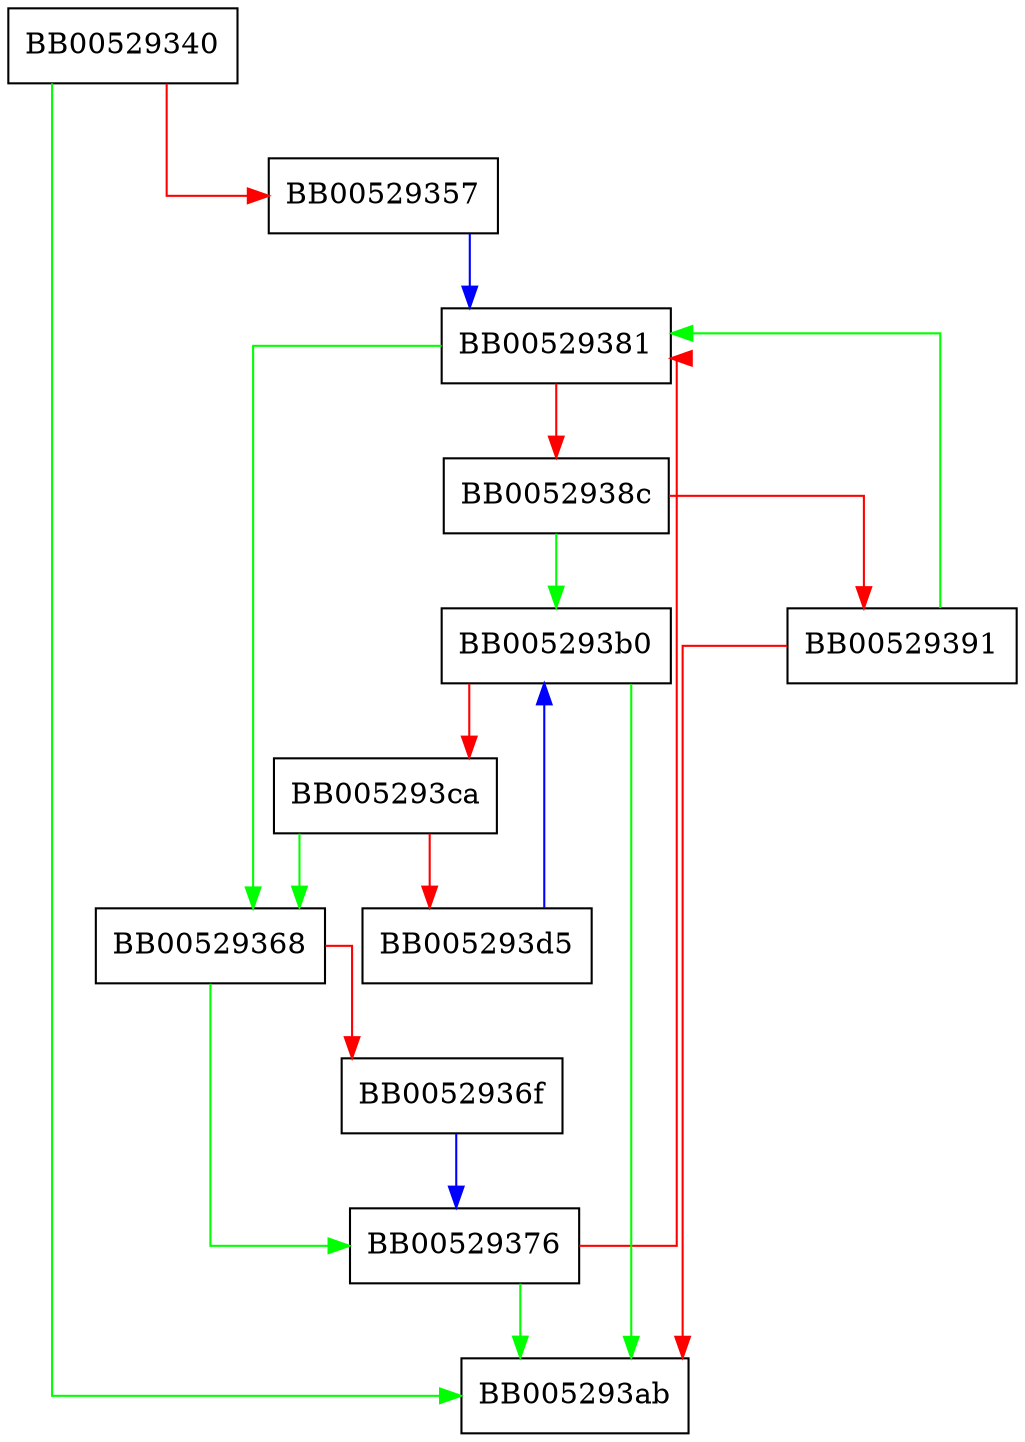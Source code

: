 digraph async_wait_ctx_reset_counts {
  node [shape="box"];
  graph [splines=ortho];
  BB00529340 -> BB005293ab [color="green"];
  BB00529340 -> BB00529357 [color="red"];
  BB00529357 -> BB00529381 [color="blue"];
  BB00529368 -> BB00529376 [color="green"];
  BB00529368 -> BB0052936f [color="red"];
  BB0052936f -> BB00529376 [color="blue"];
  BB00529376 -> BB005293ab [color="green"];
  BB00529376 -> BB00529381 [color="red"];
  BB00529381 -> BB00529368 [color="green"];
  BB00529381 -> BB0052938c [color="red"];
  BB0052938c -> BB005293b0 [color="green"];
  BB0052938c -> BB00529391 [color="red"];
  BB00529391 -> BB00529381 [color="green"];
  BB00529391 -> BB005293ab [color="red"];
  BB005293b0 -> BB005293ab [color="green"];
  BB005293b0 -> BB005293ca [color="red"];
  BB005293ca -> BB00529368 [color="green"];
  BB005293ca -> BB005293d5 [color="red"];
  BB005293d5 -> BB005293b0 [color="blue"];
}